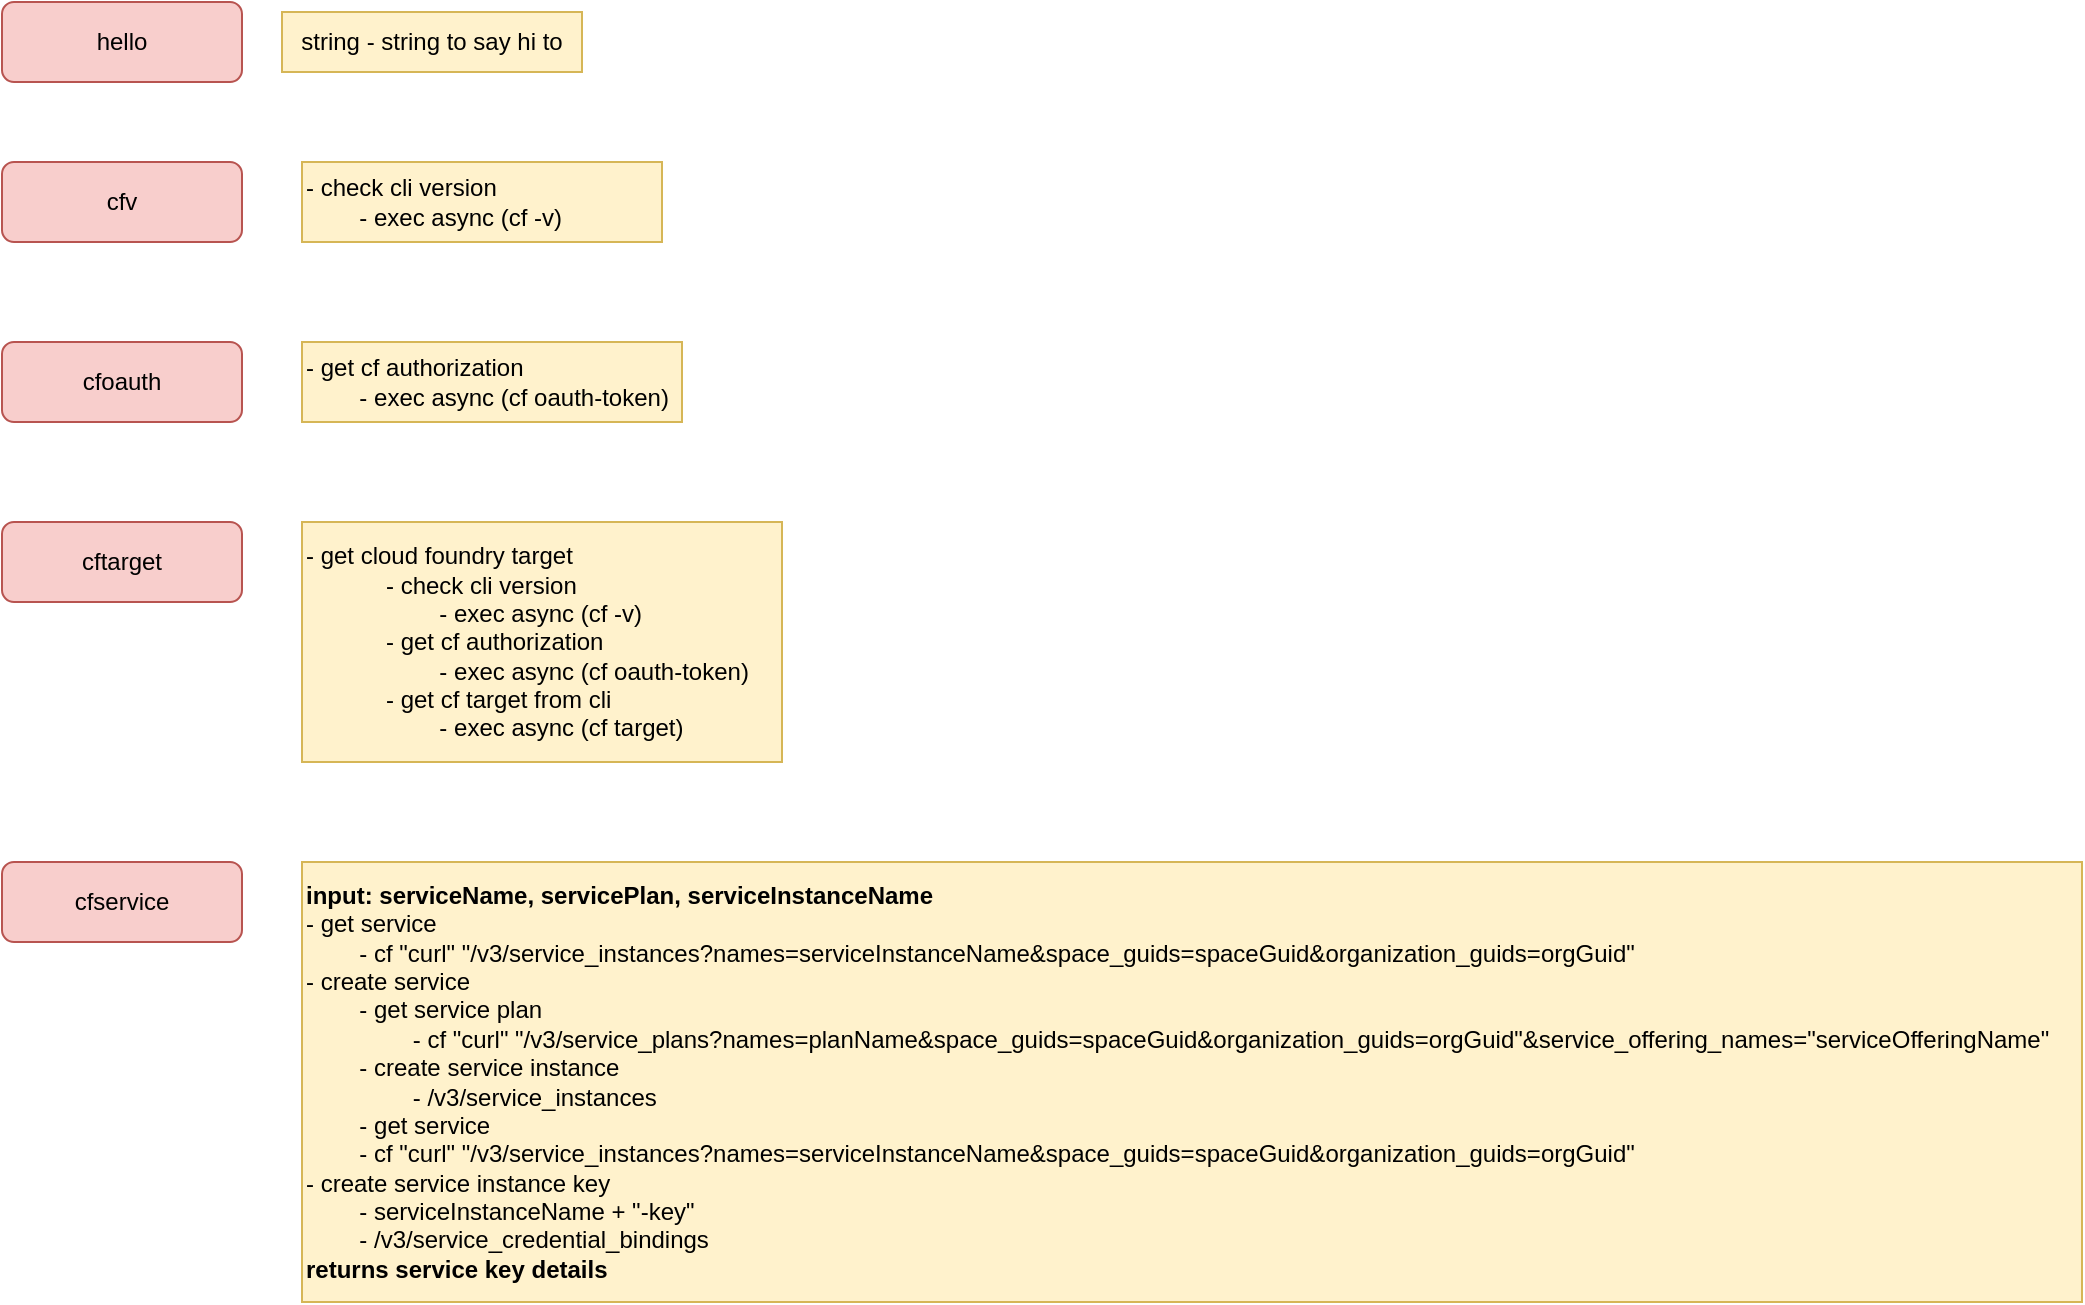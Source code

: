 <mxfile version="24.0.4" type="device">
  <diagram name="Page-1" id="TERpUcxfxY38UNY2LLGQ">
    <mxGraphModel dx="1195" dy="703" grid="1" gridSize="10" guides="1" tooltips="1" connect="1" arrows="1" fold="1" page="1" pageScale="1" pageWidth="850" pageHeight="1100" math="0" shadow="0">
      <root>
        <mxCell id="0" />
        <mxCell id="1" parent="0" />
        <mxCell id="guDOAPgbb53cgDNgZS7i-1" value="hello" style="rounded=1;whiteSpace=wrap;html=1;fillColor=#f8cecc;strokeColor=#b85450;" vertex="1" parent="1">
          <mxGeometry x="250" y="210" width="120" height="40" as="geometry" />
        </mxCell>
        <mxCell id="guDOAPgbb53cgDNgZS7i-2" value="string - string to say hi to" style="text;html=1;align=center;verticalAlign=middle;whiteSpace=wrap;rounded=0;fillColor=#fff2cc;strokeColor=#d6b656;" vertex="1" parent="1">
          <mxGeometry x="390" y="215" width="150" height="30" as="geometry" />
        </mxCell>
        <mxCell id="guDOAPgbb53cgDNgZS7i-3" value="cftarget" style="rounded=1;whiteSpace=wrap;html=1;fillColor=#f8cecc;strokeColor=#b85450;" vertex="1" parent="1">
          <mxGeometry x="250" y="470" width="120" height="40" as="geometry" />
        </mxCell>
        <mxCell id="guDOAPgbb53cgDNgZS7i-4" value="- get cloud foundry target&lt;blockquote style=&quot;margin: 0 0 0 40px; border: none; padding: 0px;&quot;&gt;&lt;div&gt;- check cli version&lt;/div&gt;&lt;div&gt;&lt;span style=&quot;white-space: pre;&quot;&gt;&#x9;&lt;/span&gt;- exec async (cf -v)&lt;/div&gt;&lt;div&gt;- get cf authorization&lt;/div&gt;&lt;div&gt;&lt;span style=&quot;white-space: pre;&quot;&gt;&#x9;&lt;/span&gt;-&amp;nbsp;&lt;span style=&quot;background-color: initial;&quot;&gt;exec async&lt;/span&gt;&lt;span style=&quot;background-color: initial;&quot;&gt;&amp;nbsp;(&lt;/span&gt;&lt;span style=&quot;background-color: initial;&quot;&gt;cf oauth-token)&lt;/span&gt;&lt;/div&gt;&lt;div&gt;- get cf target from cli&lt;/div&gt;&lt;div&gt;&lt;span style=&quot;white-space: pre;&quot;&gt;&#x9;&lt;/span&gt;-&amp;nbsp;&lt;span style=&quot;background-color: initial;&quot;&gt;exec async&lt;/span&gt;&lt;span style=&quot;background-color: initial;&quot;&gt;&amp;nbsp;(&lt;/span&gt;&lt;span style=&quot;background-color: initial;&quot;&gt;cf target)&lt;/span&gt;&lt;/div&gt;&lt;/blockquote&gt;" style="text;html=1;align=left;verticalAlign=middle;whiteSpace=wrap;rounded=0;fillColor=#fff2cc;strokeColor=#d6b656;" vertex="1" parent="1">
          <mxGeometry x="400" y="470" width="240" height="120" as="geometry" />
        </mxCell>
        <mxCell id="guDOAPgbb53cgDNgZS7i-5" value="cfoauth" style="rounded=1;whiteSpace=wrap;html=1;fillColor=#f8cecc;strokeColor=#b85450;" vertex="1" parent="1">
          <mxGeometry x="250" y="380" width="120" height="40" as="geometry" />
        </mxCell>
        <mxCell id="guDOAPgbb53cgDNgZS7i-7" value="cfv" style="rounded=1;whiteSpace=wrap;html=1;fillColor=#f8cecc;strokeColor=#b85450;" vertex="1" parent="1">
          <mxGeometry x="250" y="290" width="120" height="40" as="geometry" />
        </mxCell>
        <mxCell id="guDOAPgbb53cgDNgZS7i-9" value="&lt;div&gt;- check cli version&lt;/div&gt;&lt;div&gt;&lt;span style=&quot;white-space: normal;&quot;&gt;&lt;span style=&quot;white-space:pre&quot;&gt;&#x9;&lt;/span&gt;- exec async (cf -v)&lt;/span&gt;&lt;/div&gt;" style="text;html=1;align=left;verticalAlign=middle;whiteSpace=wrap;rounded=0;fillColor=#fff2cc;strokeColor=#d6b656;" vertex="1" parent="1">
          <mxGeometry x="400" y="290" width="180" height="40" as="geometry" />
        </mxCell>
        <mxCell id="guDOAPgbb53cgDNgZS7i-10" value="&lt;div&gt;-&amp;nbsp;&lt;span style=&quot;background-color: initial;&quot;&gt;get cf authorization&lt;/span&gt;&lt;/div&gt;&lt;div&gt;&lt;span style=&quot;white-space: normal;&quot;&gt;&lt;span style=&quot;white-space:pre&quot;&gt;&#x9;&lt;/span&gt;-&amp;nbsp;&lt;/span&gt;&lt;span style=&quot;background-color: initial;&quot;&gt;exec async&lt;/span&gt;&lt;span style=&quot;background-color: initial;&quot;&gt;&amp;nbsp;(&lt;/span&gt;&lt;span style=&quot;background-color: initial;&quot;&gt;cf oauth-token)&lt;/span&gt;&lt;/div&gt;" style="text;html=1;align=left;verticalAlign=middle;whiteSpace=wrap;rounded=0;fillColor=#fff2cc;strokeColor=#d6b656;" vertex="1" parent="1">
          <mxGeometry x="400" y="380" width="190" height="40" as="geometry" />
        </mxCell>
        <mxCell id="guDOAPgbb53cgDNgZS7i-11" value="cfservice" style="rounded=1;whiteSpace=wrap;html=1;fillColor=#f8cecc;strokeColor=#b85450;" vertex="1" parent="1">
          <mxGeometry x="250" y="640" width="120" height="40" as="geometry" />
        </mxCell>
        <mxCell id="guDOAPgbb53cgDNgZS7i-12" value="&lt;div&gt;&lt;div&gt;&lt;b&gt;input: serviceName,&amp;nbsp;&lt;span style=&quot;background-color: initial;&quot;&gt;servicePlan,&amp;nbsp;&lt;/span&gt;&lt;span style=&quot;background-color: initial;&quot;&gt;serviceInstanceName&lt;/span&gt;&lt;/b&gt;&lt;/div&gt;&lt;/div&gt;- get service&lt;div&gt;&lt;span style=&quot;white-space: pre;&quot;&gt;&#x9;&lt;/span&gt;- cf &quot;curl&quot; &quot;/v3/service_instances?names=serviceInstanceName&amp;amp;space_guids=spaceGuid&amp;amp;organization_guids=orgGuid&quot;&lt;br&gt;&lt;/div&gt;&lt;div&gt;- create service&lt;/div&gt;&lt;div&gt;&lt;span style=&quot;white-space: pre;&quot;&gt;&#x9;&lt;/span&gt;- get service plan&lt;br&gt;&lt;/div&gt;&lt;div&gt;&lt;span style=&quot;white-space: pre;&quot;&gt;&#x9;&lt;span style=&quot;white-space: pre;&quot;&gt;&#x9;&lt;/span&gt;&lt;/span&gt;-&amp;nbsp;&lt;span style=&quot;background-color: initial;&quot;&gt;cf &quot;curl&quot; &quot;/v3/service_plans?names=planName&amp;amp;space_guids=spaceGuid&amp;amp;organization_guids=orgGuid&quot;&amp;amp;&lt;/span&gt;&lt;span style=&quot;background-color: initial;&quot;&gt;service_offering_names=&quot;&lt;/span&gt;&lt;span style=&quot;background-color: initial;&quot;&gt;serviceOfferingName&quot;&lt;/span&gt;&lt;br&gt;&lt;/div&gt;&lt;div&gt;&lt;span style=&quot;background-color: initial;&quot;&gt;&lt;span style=&quot;white-space: pre;&quot;&gt;&#x9;&lt;/span&gt;- create service instance&lt;br&gt;&lt;/span&gt;&lt;/div&gt;&lt;div&gt;&lt;span style=&quot;background-color: initial;&quot;&gt;&lt;span style=&quot;white-space: pre;&quot;&gt;&#x9;&lt;span style=&quot;white-space: pre;&quot;&gt;&#x9;&lt;/span&gt;&lt;/span&gt;-&amp;nbsp;&lt;/span&gt;&lt;span style=&quot;background-color: initial;&quot;&gt;/v3/service_instances&lt;/span&gt;&lt;span style=&quot;background-color: initial;&quot;&gt;&lt;br&gt;&lt;/span&gt;&lt;/div&gt;&lt;div&gt;&lt;span style=&quot;background-color: initial;&quot;&gt;&lt;span style=&quot;white-space: pre;&quot;&gt;&#x9;&lt;/span&gt;-&amp;nbsp;&lt;/span&gt;&lt;span style=&quot;background-color: initial;&quot;&gt;get service&lt;/span&gt;&lt;span style=&quot;background-color: initial;&quot;&gt;&lt;br&gt;&lt;/span&gt;&lt;/div&gt;&lt;div&gt;&lt;span style=&quot;white-space: pre;&quot;&gt;&#x9;&lt;/span&gt;- cf &quot;curl&quot; &quot;/v3/service_instances?names=serviceInstanceName&amp;amp;space_guids=spaceGuid&amp;amp;organization_guids=orgGuid&quot;&lt;/div&gt;&lt;div&gt;- create service instance key&lt;/div&gt;&lt;div&gt;&lt;span style=&quot;white-space: pre;&quot;&gt;&#x9;&lt;/span&gt;- serviceInstanceName + &quot;-key&quot;&lt;br&gt;&lt;/div&gt;&lt;div&gt;&lt;span style=&quot;white-space: pre;&quot;&gt;&#x9;&lt;/span&gt;-&amp;nbsp;/v3/service_credential_bindings&lt;br&gt;&lt;/div&gt;&lt;div&gt;&lt;b&gt;returns service key details&lt;/b&gt;&lt;/div&gt;" style="text;html=1;align=left;verticalAlign=middle;whiteSpace=wrap;rounded=0;fillColor=#fff2cc;strokeColor=#d6b656;" vertex="1" parent="1">
          <mxGeometry x="400" y="640" width="890" height="220" as="geometry" />
        </mxCell>
      </root>
    </mxGraphModel>
  </diagram>
</mxfile>
